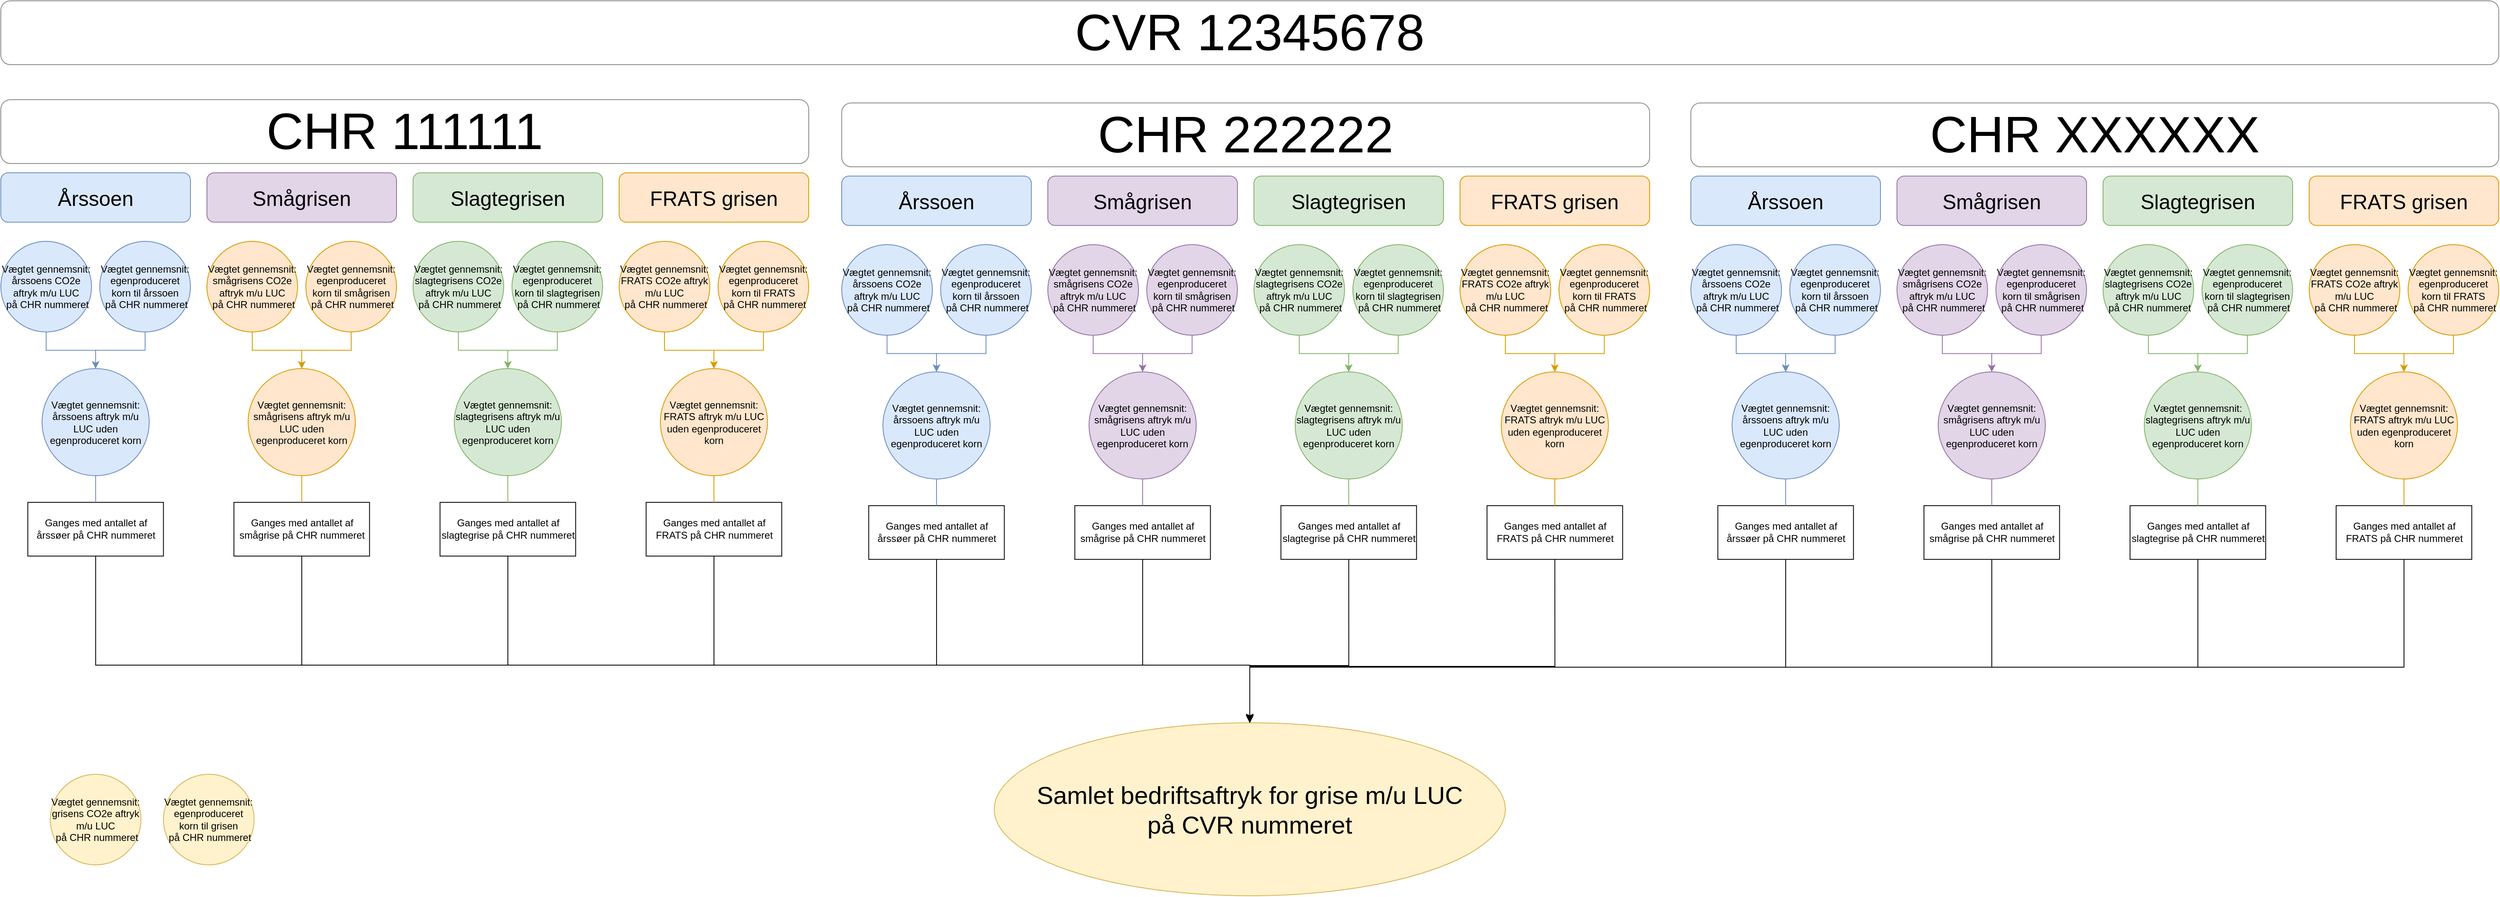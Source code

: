 <mxfile version="20.5.1" type="github">
  <diagram id="GUWWXrYv7TFzIVzRqDlY" name="Page-1">
    <mxGraphModel dx="2426" dy="1978" grid="1" gridSize="10" guides="1" tooltips="1" connect="1" arrows="1" fold="1" page="1" pageScale="1" pageWidth="827" pageHeight="1169" math="0" shadow="0">
      <root>
        <mxCell id="0" />
        <mxCell id="1" parent="0" />
        <mxCell id="mpOMUe2CQrQYa7WsvBK0-504" style="edgeStyle=orthogonalEdgeStyle;rounded=0;orthogonalLoop=1;jettySize=auto;html=1;fontSize=12;endArrow=classic;endFill=1;" edge="1" parent="1" source="A_WAUtJpo3-AmnUpiRZP-756" target="A_WAUtJpo3-AmnUpiRZP-764">
          <mxGeometry relative="1" as="geometry">
            <Array as="points">
              <mxPoint x="2665" y="847.5" />
              <mxPoint x="4065" y="847.5" />
            </Array>
          </mxGeometry>
        </mxCell>
        <mxCell id="A_WAUtJpo3-AmnUpiRZP-756" value="Ganges med antallet af årssøer på CHR nummeret" style="rounded=0;whiteSpace=wrap;shadow=0;glass=0;sketch=0;strokeColor=#000000;fontSize=12;fillColor=#FFFFFF;" parent="1" vertex="1">
          <mxGeometry x="2582.75" y="649.87" width="164.5" height="65.25" as="geometry" />
        </mxCell>
        <mxCell id="A_WAUtJpo3-AmnUpiRZP-764" value="Samlet bedriftsaftryk for grise m/u LUC&lt;br style=&quot;font-size: 30px;&quot;&gt;på CVR nummeret" style="ellipse;whiteSpace=wrap;html=1;fontSize=30;fillColor=#fff2cc;strokeColor=#d6b656;" parent="1" vertex="1">
          <mxGeometry x="3755" y="917.5" width="620" height="210" as="geometry" />
        </mxCell>
        <mxCell id="mpOMUe2CQrQYa7WsvBK0-1" value="CHR 111111" style="rounded=1;whiteSpace=wrap;html=1;shadow=0;glass=0;sketch=0;strokeColor=#808080;fontSize=62;fillColor=default;gradientColor=none;rotation=0;opacity=90;" vertex="1" parent="1">
          <mxGeometry x="2550" y="161" width="980" height="77.5" as="geometry" />
        </mxCell>
        <mxCell id="mpOMUe2CQrQYa7WsvBK0-135" value="CVR 12345678" style="rounded=1;whiteSpace=wrap;html=1;shadow=0;glass=0;sketch=0;strokeColor=#808080;fontSize=62;fillColor=default;gradientColor=none;rotation=0;opacity=90;" vertex="1" parent="1">
          <mxGeometry x="2550" y="41" width="3030" height="77.5" as="geometry" />
        </mxCell>
        <mxCell id="mpOMUe2CQrQYa7WsvBK0-138" value="Årssoen" style="rounded=1;whiteSpace=wrap;html=1;fillColor=#dae8fc;fontSize=25;strokeColor=#6c8ebf;" vertex="1" parent="1">
          <mxGeometry x="2550" y="249.75" width="230" height="60" as="geometry" />
        </mxCell>
        <mxCell id="mpOMUe2CQrQYa7WsvBK0-407" style="edgeStyle=orthogonalEdgeStyle;rounded=0;orthogonalLoop=1;jettySize=auto;html=1;fontSize=12;endArrow=classic;endFill=1;fillColor=#dae8fc;strokeColor=#6c8ebf;" edge="1" parent="1" source="mpOMUe2CQrQYa7WsvBK0-353" target="mpOMUe2CQrQYa7WsvBK0-405">
          <mxGeometry relative="1" as="geometry" />
        </mxCell>
        <mxCell id="mpOMUe2CQrQYa7WsvBK0-353" value="Vægtet gennemsnit: årssoens CO2e aftryk m/u LUC&lt;br&gt;&amp;nbsp;på CHR nummeret" style="ellipse;whiteSpace=wrap;html=1;aspect=fixed;shadow=0;fontFamily=Helvetica;fontSize=12;align=center;strokeColor=#6c8ebf;fillColor=#dae8fc;sketch=0;" vertex="1" parent="1">
          <mxGeometry x="2550" y="333" width="110" height="110" as="geometry" />
        </mxCell>
        <mxCell id="mpOMUe2CQrQYa7WsvBK0-406" style="edgeStyle=orthogonalEdgeStyle;rounded=0;orthogonalLoop=1;jettySize=auto;html=1;fontSize=12;endArrow=classic;endFill=1;fillColor=#dae8fc;strokeColor=#6c8ebf;" edge="1" parent="1" source="mpOMUe2CQrQYa7WsvBK0-357" target="mpOMUe2CQrQYa7WsvBK0-405">
          <mxGeometry relative="1" as="geometry" />
        </mxCell>
        <mxCell id="mpOMUe2CQrQYa7WsvBK0-357" value="Vægtet gennemsnit: egenproduceret korn til årssoen&lt;br&gt;&amp;nbsp;på CHR nummeret" style="ellipse;whiteSpace=wrap;html=1;aspect=fixed;shadow=0;fontFamily=Helvetica;fontSize=12;align=center;strokeColor=#6c8ebf;fillColor=#dae8fc;sketch=0;" vertex="1" parent="1">
          <mxGeometry x="2670" y="333" width="110" height="110" as="geometry" />
        </mxCell>
        <mxCell id="mpOMUe2CQrQYa7WsvBK0-408" style="edgeStyle=orthogonalEdgeStyle;rounded=0;orthogonalLoop=1;jettySize=auto;html=1;fontSize=12;endArrow=none;endFill=0;fillColor=#dae8fc;strokeColor=#6c8ebf;" edge="1" parent="1" source="mpOMUe2CQrQYa7WsvBK0-405" target="A_WAUtJpo3-AmnUpiRZP-756">
          <mxGeometry relative="1" as="geometry" />
        </mxCell>
        <mxCell id="mpOMUe2CQrQYa7WsvBK0-405" value="Vægtet gennemsnit: årssoens aftryk m/u LUC uden egenproduceret korn" style="ellipse;whiteSpace=wrap;html=1;aspect=fixed;shadow=0;fontFamily=Helvetica;fontSize=12;align=center;strokeColor=#6c8ebf;fillColor=#dae8fc;sketch=0;" vertex="1" parent="1">
          <mxGeometry x="2600" y="487.5" width="130" height="130" as="geometry" />
        </mxCell>
        <mxCell id="mpOMUe2CQrQYa7WsvBK0-503" style="edgeStyle=orthogonalEdgeStyle;rounded=0;orthogonalLoop=1;jettySize=auto;html=1;fontSize=12;endArrow=classic;endFill=1;" edge="1" parent="1" source="mpOMUe2CQrQYa7WsvBK0-412" target="A_WAUtJpo3-AmnUpiRZP-764">
          <mxGeometry relative="1" as="geometry">
            <Array as="points">
              <mxPoint x="2915" y="847.5" />
              <mxPoint x="4065" y="847.5" />
            </Array>
          </mxGeometry>
        </mxCell>
        <mxCell id="mpOMUe2CQrQYa7WsvBK0-412" value="Ganges med antallet af smågrise på CHR nummeret" style="rounded=0;whiteSpace=wrap;shadow=0;glass=0;sketch=0;strokeColor=#000000;fontSize=12;fillColor=#FFFFFF;" vertex="1" parent="1">
          <mxGeometry x="2832.75" y="649.87" width="164.5" height="65.25" as="geometry" />
        </mxCell>
        <mxCell id="mpOMUe2CQrQYa7WsvBK0-413" value="Smågrisen" style="rounded=1;whiteSpace=wrap;html=1;fillColor=#e1d5e7;fontSize=25;strokeColor=#9673a6;" vertex="1" parent="1">
          <mxGeometry x="2800" y="249.75" width="230" height="60" as="geometry" />
        </mxCell>
        <mxCell id="mpOMUe2CQrQYa7WsvBK0-414" style="edgeStyle=orthogonalEdgeStyle;rounded=0;orthogonalLoop=1;jettySize=auto;html=1;fontSize=12;endArrow=classic;endFill=1;fillColor=#ffe6cc;strokeColor=#d79b00;" edge="1" parent="1" source="mpOMUe2CQrQYa7WsvBK0-415" target="mpOMUe2CQrQYa7WsvBK0-419">
          <mxGeometry relative="1" as="geometry" />
        </mxCell>
        <mxCell id="mpOMUe2CQrQYa7WsvBK0-415" value="Vægtet gennemsnit: smågrisens CO2e aftryk m/u LUC&lt;br&gt;&amp;nbsp;på CHR nummeret" style="ellipse;whiteSpace=wrap;html=1;aspect=fixed;shadow=0;fontFamily=Helvetica;fontSize=12;align=center;strokeColor=#d79b00;fillColor=#ffe6cc;sketch=0;" vertex="1" parent="1">
          <mxGeometry x="2800" y="333" width="110" height="110" as="geometry" />
        </mxCell>
        <mxCell id="mpOMUe2CQrQYa7WsvBK0-416" style="edgeStyle=orthogonalEdgeStyle;rounded=0;orthogonalLoop=1;jettySize=auto;html=1;fontSize=12;endArrow=classic;endFill=1;fillColor=#ffe6cc;strokeColor=#d79b00;" edge="1" parent="1" source="mpOMUe2CQrQYa7WsvBK0-417" target="mpOMUe2CQrQYa7WsvBK0-419">
          <mxGeometry relative="1" as="geometry" />
        </mxCell>
        <mxCell id="mpOMUe2CQrQYa7WsvBK0-417" value="Vægtet gennemsnit: egenproduceret korn til smågrisen&lt;br&gt;&amp;nbsp;på CHR nummeret" style="ellipse;whiteSpace=wrap;html=1;aspect=fixed;shadow=0;fontFamily=Helvetica;fontSize=12;align=center;strokeColor=#d79b00;fillColor=#ffe6cc;sketch=0;" vertex="1" parent="1">
          <mxGeometry x="2920" y="333" width="110" height="110" as="geometry" />
        </mxCell>
        <mxCell id="mpOMUe2CQrQYa7WsvBK0-418" style="edgeStyle=orthogonalEdgeStyle;rounded=0;orthogonalLoop=1;jettySize=auto;html=1;fontSize=12;endArrow=none;endFill=0;fillColor=#ffe6cc;strokeColor=#d79b00;" edge="1" parent="1" source="mpOMUe2CQrQYa7WsvBK0-419" target="mpOMUe2CQrQYa7WsvBK0-412">
          <mxGeometry relative="1" as="geometry" />
        </mxCell>
        <mxCell id="mpOMUe2CQrQYa7WsvBK0-419" value="Vægtet gennemsnit: smågrisens aftryk m/u LUC uden egenproduceret korn" style="ellipse;whiteSpace=wrap;html=1;aspect=fixed;shadow=0;fontFamily=Helvetica;fontSize=12;align=center;strokeColor=#d79b00;fillColor=#ffe6cc;sketch=0;" vertex="1" parent="1">
          <mxGeometry x="2850" y="487.5" width="130" height="130" as="geometry" />
        </mxCell>
        <mxCell id="mpOMUe2CQrQYa7WsvBK0-505" style="edgeStyle=orthogonalEdgeStyle;rounded=0;orthogonalLoop=1;jettySize=auto;html=1;fontSize=12;endArrow=classic;endFill=1;" edge="1" parent="1" source="mpOMUe2CQrQYa7WsvBK0-420" target="A_WAUtJpo3-AmnUpiRZP-764">
          <mxGeometry relative="1" as="geometry">
            <Array as="points">
              <mxPoint x="3165" y="847.5" />
              <mxPoint x="4065" y="847.5" />
            </Array>
          </mxGeometry>
        </mxCell>
        <mxCell id="mpOMUe2CQrQYa7WsvBK0-420" value="Ganges med antallet af slagtegrise på CHR nummeret" style="rounded=0;whiteSpace=wrap;shadow=0;glass=0;sketch=0;strokeColor=#000000;fontSize=12;fillColor=#FFFFFF;" vertex="1" parent="1">
          <mxGeometry x="3082.75" y="649.87" width="164.5" height="65.25" as="geometry" />
        </mxCell>
        <mxCell id="mpOMUe2CQrQYa7WsvBK0-421" value="Slagtegrisen" style="rounded=1;whiteSpace=wrap;html=1;fillColor=#d5e8d4;fontSize=25;strokeColor=#82b366;" vertex="1" parent="1">
          <mxGeometry x="3050" y="249.75" width="230" height="60" as="geometry" />
        </mxCell>
        <mxCell id="mpOMUe2CQrQYa7WsvBK0-422" style="edgeStyle=orthogonalEdgeStyle;rounded=0;orthogonalLoop=1;jettySize=auto;html=1;fontSize=12;endArrow=classic;endFill=1;fillColor=#d5e8d4;strokeColor=#82b366;" edge="1" parent="1" source="mpOMUe2CQrQYa7WsvBK0-423" target="mpOMUe2CQrQYa7WsvBK0-427">
          <mxGeometry relative="1" as="geometry" />
        </mxCell>
        <mxCell id="mpOMUe2CQrQYa7WsvBK0-423" value="Vægtet gennemsnit: slagtegrisens CO2e aftryk m/u LUC&lt;br&gt;&amp;nbsp;på CHR nummeret" style="ellipse;whiteSpace=wrap;html=1;aspect=fixed;shadow=0;fontFamily=Helvetica;fontSize=12;align=center;strokeColor=#82b366;fillColor=#d5e8d4;sketch=0;" vertex="1" parent="1">
          <mxGeometry x="3050" y="333" width="110" height="110" as="geometry" />
        </mxCell>
        <mxCell id="mpOMUe2CQrQYa7WsvBK0-424" style="edgeStyle=orthogonalEdgeStyle;rounded=0;orthogonalLoop=1;jettySize=auto;html=1;fontSize=12;endArrow=classic;endFill=1;fillColor=#d5e8d4;strokeColor=#82b366;" edge="1" parent="1" source="mpOMUe2CQrQYa7WsvBK0-425" target="mpOMUe2CQrQYa7WsvBK0-427">
          <mxGeometry relative="1" as="geometry" />
        </mxCell>
        <mxCell id="mpOMUe2CQrQYa7WsvBK0-425" value="Vægtet gennemsnit: egenproduceret korn til slagtegrisen&lt;br&gt;&amp;nbsp;på CHR nummeret" style="ellipse;whiteSpace=wrap;html=1;aspect=fixed;shadow=0;fontFamily=Helvetica;fontSize=12;align=center;strokeColor=#82b366;fillColor=#d5e8d4;sketch=0;" vertex="1" parent="1">
          <mxGeometry x="3170" y="333" width="110" height="110" as="geometry" />
        </mxCell>
        <mxCell id="mpOMUe2CQrQYa7WsvBK0-426" style="edgeStyle=orthogonalEdgeStyle;rounded=0;orthogonalLoop=1;jettySize=auto;html=1;fontSize=12;endArrow=none;endFill=0;fillColor=#d5e8d4;strokeColor=#82b366;" edge="1" parent="1" source="mpOMUe2CQrQYa7WsvBK0-427" target="mpOMUe2CQrQYa7WsvBK0-420">
          <mxGeometry relative="1" as="geometry" />
        </mxCell>
        <mxCell id="mpOMUe2CQrQYa7WsvBK0-427" value="Vægtet gennemsnit: slagtegrisens aftryk m/u LUC uden egenproduceret korn" style="ellipse;whiteSpace=wrap;html=1;aspect=fixed;shadow=0;fontFamily=Helvetica;fontSize=12;align=center;strokeColor=#82b366;fillColor=#d5e8d4;sketch=0;" vertex="1" parent="1">
          <mxGeometry x="3100" y="487.5" width="130" height="130" as="geometry" />
        </mxCell>
        <mxCell id="mpOMUe2CQrQYa7WsvBK0-506" style="edgeStyle=orthogonalEdgeStyle;rounded=0;orthogonalLoop=1;jettySize=auto;html=1;fontSize=12;endArrow=classic;endFill=1;" edge="1" parent="1" source="mpOMUe2CQrQYa7WsvBK0-428" target="A_WAUtJpo3-AmnUpiRZP-764">
          <mxGeometry relative="1" as="geometry">
            <Array as="points">
              <mxPoint x="3415" y="847.5" />
              <mxPoint x="4065" y="847.5" />
            </Array>
          </mxGeometry>
        </mxCell>
        <mxCell id="mpOMUe2CQrQYa7WsvBK0-428" value="Ganges med antallet af FRATS på CHR nummeret" style="rounded=0;whiteSpace=wrap;shadow=0;glass=0;sketch=0;strokeColor=#000000;fontSize=12;fillColor=#FFFFFF;" vertex="1" parent="1">
          <mxGeometry x="3332.75" y="649.87" width="164.5" height="65.25" as="geometry" />
        </mxCell>
        <mxCell id="mpOMUe2CQrQYa7WsvBK0-429" value="FRATS grisen" style="rounded=1;whiteSpace=wrap;html=1;fillColor=#ffe6cc;fontSize=25;strokeColor=#d79b00;" vertex="1" parent="1">
          <mxGeometry x="3300" y="249.75" width="230" height="60" as="geometry" />
        </mxCell>
        <mxCell id="mpOMUe2CQrQYa7WsvBK0-430" style="edgeStyle=orthogonalEdgeStyle;rounded=0;orthogonalLoop=1;jettySize=auto;html=1;fontSize=12;endArrow=classic;endFill=1;fillColor=#ffe6cc;strokeColor=#d79b00;" edge="1" parent="1" source="mpOMUe2CQrQYa7WsvBK0-431" target="mpOMUe2CQrQYa7WsvBK0-435">
          <mxGeometry relative="1" as="geometry" />
        </mxCell>
        <mxCell id="mpOMUe2CQrQYa7WsvBK0-431" value="Vægtet gennemsnit: FRATS CO2e aftryk m/u LUC&lt;br&gt;&amp;nbsp;på CHR nummeret" style="ellipse;whiteSpace=wrap;html=1;aspect=fixed;shadow=0;fontFamily=Helvetica;fontSize=12;align=center;strokeColor=#d79b00;fillColor=#ffe6cc;sketch=0;" vertex="1" parent="1">
          <mxGeometry x="3300" y="333" width="110" height="110" as="geometry" />
        </mxCell>
        <mxCell id="mpOMUe2CQrQYa7WsvBK0-432" style="edgeStyle=orthogonalEdgeStyle;rounded=0;orthogonalLoop=1;jettySize=auto;html=1;fontSize=12;endArrow=classic;endFill=1;fillColor=#ffe6cc;strokeColor=#d79b00;" edge="1" parent="1" source="mpOMUe2CQrQYa7WsvBK0-433" target="mpOMUe2CQrQYa7WsvBK0-435">
          <mxGeometry relative="1" as="geometry" />
        </mxCell>
        <mxCell id="mpOMUe2CQrQYa7WsvBK0-433" value="Vægtet gennemsnit: egenproduceret korn til FRATS&lt;br&gt;&amp;nbsp;på CHR nummeret" style="ellipse;whiteSpace=wrap;html=1;aspect=fixed;shadow=0;fontFamily=Helvetica;fontSize=12;align=center;strokeColor=#d79b00;fillColor=#ffe6cc;sketch=0;" vertex="1" parent="1">
          <mxGeometry x="3420" y="333" width="110" height="110" as="geometry" />
        </mxCell>
        <mxCell id="mpOMUe2CQrQYa7WsvBK0-434" style="edgeStyle=orthogonalEdgeStyle;rounded=0;orthogonalLoop=1;jettySize=auto;html=1;fontSize=12;endArrow=none;endFill=0;fillColor=#ffe6cc;strokeColor=#d79b00;" edge="1" parent="1" source="mpOMUe2CQrQYa7WsvBK0-435" target="mpOMUe2CQrQYa7WsvBK0-428">
          <mxGeometry relative="1" as="geometry" />
        </mxCell>
        <mxCell id="mpOMUe2CQrQYa7WsvBK0-435" value="Vægtet gennemsnit: FRATS aftryk m/u LUC uden egenproduceret korn" style="ellipse;whiteSpace=wrap;html=1;aspect=fixed;shadow=0;fontFamily=Helvetica;fontSize=12;align=center;strokeColor=#d79b00;fillColor=#ffe6cc;sketch=0;" vertex="1" parent="1">
          <mxGeometry x="3350" y="487.5" width="130" height="130" as="geometry" />
        </mxCell>
        <mxCell id="mpOMUe2CQrQYa7WsvBK0-507" style="edgeStyle=orthogonalEdgeStyle;rounded=0;orthogonalLoop=1;jettySize=auto;html=1;fontSize=12;endArrow=classic;endFill=1;" edge="1" parent="1" source="mpOMUe2CQrQYa7WsvBK0-436" target="A_WAUtJpo3-AmnUpiRZP-764">
          <mxGeometry relative="1" as="geometry">
            <Array as="points">
              <mxPoint x="3685" y="847.5" />
              <mxPoint x="4065" y="847.5" />
            </Array>
          </mxGeometry>
        </mxCell>
        <mxCell id="mpOMUe2CQrQYa7WsvBK0-436" value="Ganges med antallet af årssøer på CHR nummeret" style="rounded=0;whiteSpace=wrap;shadow=0;glass=0;sketch=0;strokeColor=#000000;fontSize=12;fillColor=#FFFFFF;" vertex="1" parent="1">
          <mxGeometry x="3602.75" y="653.87" width="164.5" height="65.25" as="geometry" />
        </mxCell>
        <mxCell id="mpOMUe2CQrQYa7WsvBK0-437" value="CHR 222222" style="rounded=1;whiteSpace=wrap;html=1;shadow=0;glass=0;sketch=0;strokeColor=#808080;fontSize=62;fillColor=default;gradientColor=none;rotation=0;opacity=90;" vertex="1" parent="1">
          <mxGeometry x="3570" y="165" width="980" height="77.5" as="geometry" />
        </mxCell>
        <mxCell id="mpOMUe2CQrQYa7WsvBK0-438" value="Årssoen" style="rounded=1;whiteSpace=wrap;html=1;fillColor=#dae8fc;fontSize=25;strokeColor=#6c8ebf;" vertex="1" parent="1">
          <mxGeometry x="3570" y="253.75" width="230" height="60" as="geometry" />
        </mxCell>
        <mxCell id="mpOMUe2CQrQYa7WsvBK0-439" style="edgeStyle=orthogonalEdgeStyle;rounded=0;orthogonalLoop=1;jettySize=auto;html=1;fontSize=12;endArrow=classic;endFill=1;fillColor=#dae8fc;strokeColor=#6c8ebf;" edge="1" parent="1" source="mpOMUe2CQrQYa7WsvBK0-440" target="mpOMUe2CQrQYa7WsvBK0-444">
          <mxGeometry relative="1" as="geometry" />
        </mxCell>
        <mxCell id="mpOMUe2CQrQYa7WsvBK0-440" value="Vægtet gennemsnit: årssoens CO2e aftryk m/u LUC&lt;br&gt;&amp;nbsp;på CHR nummeret" style="ellipse;whiteSpace=wrap;html=1;aspect=fixed;shadow=0;fontFamily=Helvetica;fontSize=12;align=center;strokeColor=#6c8ebf;fillColor=#dae8fc;sketch=0;" vertex="1" parent="1">
          <mxGeometry x="3570" y="337" width="110" height="110" as="geometry" />
        </mxCell>
        <mxCell id="mpOMUe2CQrQYa7WsvBK0-441" style="edgeStyle=orthogonalEdgeStyle;rounded=0;orthogonalLoop=1;jettySize=auto;html=1;fontSize=12;endArrow=classic;endFill=1;fillColor=#dae8fc;strokeColor=#6c8ebf;" edge="1" parent="1" source="mpOMUe2CQrQYa7WsvBK0-442" target="mpOMUe2CQrQYa7WsvBK0-444">
          <mxGeometry relative="1" as="geometry" />
        </mxCell>
        <mxCell id="mpOMUe2CQrQYa7WsvBK0-442" value="Vægtet gennemsnit: egenproduceret korn til årssoen&lt;br&gt;&amp;nbsp;på CHR nummeret" style="ellipse;whiteSpace=wrap;html=1;aspect=fixed;shadow=0;fontFamily=Helvetica;fontSize=12;align=center;strokeColor=#6c8ebf;fillColor=#dae8fc;sketch=0;" vertex="1" parent="1">
          <mxGeometry x="3690" y="337" width="110" height="110" as="geometry" />
        </mxCell>
        <mxCell id="mpOMUe2CQrQYa7WsvBK0-443" style="edgeStyle=orthogonalEdgeStyle;rounded=0;orthogonalLoop=1;jettySize=auto;html=1;fontSize=12;endArrow=none;endFill=0;fillColor=#dae8fc;strokeColor=#6c8ebf;" edge="1" parent="1" source="mpOMUe2CQrQYa7WsvBK0-444" target="mpOMUe2CQrQYa7WsvBK0-436">
          <mxGeometry relative="1" as="geometry" />
        </mxCell>
        <mxCell id="mpOMUe2CQrQYa7WsvBK0-444" value="Vægtet gennemsnit: årssoens aftryk m/u LUC uden egenproduceret korn" style="ellipse;whiteSpace=wrap;html=1;aspect=fixed;shadow=0;fontFamily=Helvetica;fontSize=12;align=center;strokeColor=#6c8ebf;fillColor=#dae8fc;sketch=0;" vertex="1" parent="1">
          <mxGeometry x="3620" y="491.5" width="130" height="130" as="geometry" />
        </mxCell>
        <mxCell id="mpOMUe2CQrQYa7WsvBK0-508" style="edgeStyle=orthogonalEdgeStyle;rounded=0;orthogonalLoop=1;jettySize=auto;html=1;fontSize=12;endArrow=classic;endFill=1;" edge="1" parent="1" source="mpOMUe2CQrQYa7WsvBK0-445" target="A_WAUtJpo3-AmnUpiRZP-764">
          <mxGeometry relative="1" as="geometry">
            <Array as="points">
              <mxPoint x="3935" y="847.5" />
              <mxPoint x="4065" y="847.5" />
            </Array>
          </mxGeometry>
        </mxCell>
        <mxCell id="mpOMUe2CQrQYa7WsvBK0-445" value="Ganges med antallet af smågrise på CHR nummeret" style="rounded=0;whiteSpace=wrap;shadow=0;glass=0;sketch=0;strokeColor=#000000;fontSize=12;fillColor=#FFFFFF;" vertex="1" parent="1">
          <mxGeometry x="3852.75" y="653.87" width="164.5" height="65.25" as="geometry" />
        </mxCell>
        <mxCell id="mpOMUe2CQrQYa7WsvBK0-446" value="Smågrisen" style="rounded=1;whiteSpace=wrap;html=1;fillColor=#e1d5e7;fontSize=25;strokeColor=#9673a6;" vertex="1" parent="1">
          <mxGeometry x="3820" y="253.75" width="230" height="60" as="geometry" />
        </mxCell>
        <mxCell id="mpOMUe2CQrQYa7WsvBK0-447" style="edgeStyle=orthogonalEdgeStyle;rounded=0;orthogonalLoop=1;jettySize=auto;html=1;fontSize=12;endArrow=classic;endFill=1;fillColor=#e1d5e7;strokeColor=#9673a6;" edge="1" parent="1" source="mpOMUe2CQrQYa7WsvBK0-448" target="mpOMUe2CQrQYa7WsvBK0-452">
          <mxGeometry relative="1" as="geometry" />
        </mxCell>
        <mxCell id="mpOMUe2CQrQYa7WsvBK0-448" value="Vægtet gennemsnit: smågrisens CO2e aftryk m/u LUC&lt;br&gt;&amp;nbsp;på CHR nummeret" style="ellipse;whiteSpace=wrap;html=1;aspect=fixed;shadow=0;fontFamily=Helvetica;fontSize=12;align=center;strokeColor=#9673a6;fillColor=#e1d5e7;sketch=0;" vertex="1" parent="1">
          <mxGeometry x="3820" y="337" width="110" height="110" as="geometry" />
        </mxCell>
        <mxCell id="mpOMUe2CQrQYa7WsvBK0-449" style="edgeStyle=orthogonalEdgeStyle;rounded=0;orthogonalLoop=1;jettySize=auto;html=1;fontSize=12;endArrow=classic;endFill=1;fillColor=#e1d5e7;strokeColor=#9673a6;" edge="1" parent="1" source="mpOMUe2CQrQYa7WsvBK0-450" target="mpOMUe2CQrQYa7WsvBK0-452">
          <mxGeometry relative="1" as="geometry" />
        </mxCell>
        <mxCell id="mpOMUe2CQrQYa7WsvBK0-450" value="Vægtet gennemsnit: egenproduceret korn til smågrisen&lt;br&gt;&amp;nbsp;på CHR nummeret" style="ellipse;whiteSpace=wrap;html=1;aspect=fixed;shadow=0;fontFamily=Helvetica;fontSize=12;align=center;strokeColor=#9673a6;fillColor=#e1d5e7;sketch=0;" vertex="1" parent="1">
          <mxGeometry x="3940" y="337" width="110" height="110" as="geometry" />
        </mxCell>
        <mxCell id="mpOMUe2CQrQYa7WsvBK0-451" style="edgeStyle=orthogonalEdgeStyle;rounded=0;orthogonalLoop=1;jettySize=auto;html=1;fontSize=12;endArrow=none;endFill=0;fillColor=#e1d5e7;strokeColor=#9673a6;" edge="1" parent="1" source="mpOMUe2CQrQYa7WsvBK0-452" target="mpOMUe2CQrQYa7WsvBK0-445">
          <mxGeometry relative="1" as="geometry" />
        </mxCell>
        <mxCell id="mpOMUe2CQrQYa7WsvBK0-452" value="Vægtet gennemsnit: smågrisens aftryk m/u LUC uden egenproduceret korn" style="ellipse;whiteSpace=wrap;html=1;aspect=fixed;shadow=0;fontFamily=Helvetica;fontSize=12;align=center;strokeColor=#9673a6;fillColor=#e1d5e7;sketch=0;" vertex="1" parent="1">
          <mxGeometry x="3870" y="491.5" width="130" height="130" as="geometry" />
        </mxCell>
        <mxCell id="mpOMUe2CQrQYa7WsvBK0-509" style="edgeStyle=orthogonalEdgeStyle;rounded=0;orthogonalLoop=1;jettySize=auto;html=1;fontSize=12;endArrow=classic;endFill=1;" edge="1" parent="1">
          <mxGeometry relative="1" as="geometry">
            <mxPoint x="4185.053" y="717.12" as="sourcePoint" />
            <mxPoint x="4065" y="915.5" as="targetPoint" />
            <Array as="points">
              <mxPoint x="4185" y="848" />
              <mxPoint x="4065" y="848" />
            </Array>
          </mxGeometry>
        </mxCell>
        <mxCell id="mpOMUe2CQrQYa7WsvBK0-453" value="Ganges med antallet af slagtegrise på CHR nummeret" style="rounded=0;whiteSpace=wrap;shadow=0;glass=0;sketch=0;strokeColor=#000000;fontSize=12;fillColor=#FFFFFF;" vertex="1" parent="1">
          <mxGeometry x="4102.75" y="653.87" width="164.5" height="65.25" as="geometry" />
        </mxCell>
        <mxCell id="mpOMUe2CQrQYa7WsvBK0-454" value="Slagtegrisen" style="rounded=1;whiteSpace=wrap;html=1;fillColor=#d5e8d4;fontSize=25;strokeColor=#82b366;" vertex="1" parent="1">
          <mxGeometry x="4070" y="253.75" width="230" height="60" as="geometry" />
        </mxCell>
        <mxCell id="mpOMUe2CQrQYa7WsvBK0-455" style="edgeStyle=orthogonalEdgeStyle;rounded=0;orthogonalLoop=1;jettySize=auto;html=1;fontSize=12;endArrow=classic;endFill=1;fillColor=#d5e8d4;strokeColor=#82b366;" edge="1" parent="1" source="mpOMUe2CQrQYa7WsvBK0-456" target="mpOMUe2CQrQYa7WsvBK0-460">
          <mxGeometry relative="1" as="geometry" />
        </mxCell>
        <mxCell id="mpOMUe2CQrQYa7WsvBK0-456" value="Vægtet gennemsnit: slagtegrisens CO2e aftryk m/u LUC&lt;br&gt;&amp;nbsp;på CHR nummeret" style="ellipse;whiteSpace=wrap;html=1;aspect=fixed;shadow=0;fontFamily=Helvetica;fontSize=12;align=center;strokeColor=#82b366;fillColor=#d5e8d4;sketch=0;" vertex="1" parent="1">
          <mxGeometry x="4070" y="337" width="110" height="110" as="geometry" />
        </mxCell>
        <mxCell id="mpOMUe2CQrQYa7WsvBK0-457" style="edgeStyle=orthogonalEdgeStyle;rounded=0;orthogonalLoop=1;jettySize=auto;html=1;fontSize=12;endArrow=classic;endFill=1;fillColor=#d5e8d4;strokeColor=#82b366;" edge="1" parent="1" source="mpOMUe2CQrQYa7WsvBK0-458" target="mpOMUe2CQrQYa7WsvBK0-460">
          <mxGeometry relative="1" as="geometry" />
        </mxCell>
        <mxCell id="mpOMUe2CQrQYa7WsvBK0-458" value="Vægtet gennemsnit: egenproduceret korn til slagtegrisen&lt;br&gt;&amp;nbsp;på CHR nummeret" style="ellipse;whiteSpace=wrap;html=1;aspect=fixed;shadow=0;fontFamily=Helvetica;fontSize=12;align=center;strokeColor=#82b366;fillColor=#d5e8d4;sketch=0;" vertex="1" parent="1">
          <mxGeometry x="4190" y="337" width="110" height="110" as="geometry" />
        </mxCell>
        <mxCell id="mpOMUe2CQrQYa7WsvBK0-459" style="edgeStyle=orthogonalEdgeStyle;rounded=0;orthogonalLoop=1;jettySize=auto;html=1;fontSize=12;endArrow=none;endFill=0;fillColor=#d5e8d4;strokeColor=#82b366;" edge="1" parent="1" source="mpOMUe2CQrQYa7WsvBK0-460" target="mpOMUe2CQrQYa7WsvBK0-453">
          <mxGeometry relative="1" as="geometry" />
        </mxCell>
        <mxCell id="mpOMUe2CQrQYa7WsvBK0-460" value="Vægtet gennemsnit: slagtegrisens aftryk m/u LUC uden egenproduceret korn" style="ellipse;whiteSpace=wrap;html=1;aspect=fixed;shadow=0;fontFamily=Helvetica;fontSize=12;align=center;strokeColor=#82b366;fillColor=#d5e8d4;sketch=0;" vertex="1" parent="1">
          <mxGeometry x="4120" y="491.5" width="130" height="130" as="geometry" />
        </mxCell>
        <mxCell id="mpOMUe2CQrQYa7WsvBK0-510" style="edgeStyle=orthogonalEdgeStyle;rounded=0;orthogonalLoop=1;jettySize=auto;html=1;fontSize=12;endArrow=classic;endFill=1;" edge="1" parent="1">
          <mxGeometry relative="1" as="geometry">
            <mxPoint x="4435.053" y="718.12" as="sourcePoint" />
            <mxPoint x="4065" y="916.5" as="targetPoint" />
            <Array as="points">
              <mxPoint x="4435" y="849" />
              <mxPoint x="4065" y="849" />
            </Array>
          </mxGeometry>
        </mxCell>
        <mxCell id="mpOMUe2CQrQYa7WsvBK0-461" value="Ganges med antallet af FRATS på CHR nummeret" style="rounded=0;whiteSpace=wrap;shadow=0;glass=0;sketch=0;strokeColor=#000000;fontSize=12;fillColor=#FFFFFF;" vertex="1" parent="1">
          <mxGeometry x="4352.75" y="653.87" width="164.5" height="65.25" as="geometry" />
        </mxCell>
        <mxCell id="mpOMUe2CQrQYa7WsvBK0-462" value="FRATS grisen" style="rounded=1;whiteSpace=wrap;html=1;fillColor=#ffe6cc;fontSize=25;strokeColor=#d79b00;" vertex="1" parent="1">
          <mxGeometry x="4320" y="253.75" width="230" height="60" as="geometry" />
        </mxCell>
        <mxCell id="mpOMUe2CQrQYa7WsvBK0-463" style="edgeStyle=orthogonalEdgeStyle;rounded=0;orthogonalLoop=1;jettySize=auto;html=1;fontSize=12;endArrow=classic;endFill=1;fillColor=#ffe6cc;strokeColor=#d79b00;" edge="1" parent="1" source="mpOMUe2CQrQYa7WsvBK0-464" target="mpOMUe2CQrQYa7WsvBK0-468">
          <mxGeometry relative="1" as="geometry" />
        </mxCell>
        <mxCell id="mpOMUe2CQrQYa7WsvBK0-464" value="Vægtet gennemsnit: FRATS CO2e aftryk m/u LUC&lt;br&gt;&amp;nbsp;på CHR nummeret" style="ellipse;whiteSpace=wrap;html=1;aspect=fixed;shadow=0;fontFamily=Helvetica;fontSize=12;align=center;strokeColor=#d79b00;fillColor=#ffe6cc;sketch=0;" vertex="1" parent="1">
          <mxGeometry x="4320" y="337" width="110" height="110" as="geometry" />
        </mxCell>
        <mxCell id="mpOMUe2CQrQYa7WsvBK0-465" style="edgeStyle=orthogonalEdgeStyle;rounded=0;orthogonalLoop=1;jettySize=auto;html=1;fontSize=12;endArrow=classic;endFill=1;fillColor=#ffe6cc;strokeColor=#d79b00;" edge="1" parent="1" source="mpOMUe2CQrQYa7WsvBK0-466" target="mpOMUe2CQrQYa7WsvBK0-468">
          <mxGeometry relative="1" as="geometry" />
        </mxCell>
        <mxCell id="mpOMUe2CQrQYa7WsvBK0-466" value="Vægtet gennemsnit: egenproduceret korn til FRATS&lt;br&gt;&amp;nbsp;på CHR nummeret" style="ellipse;whiteSpace=wrap;html=1;aspect=fixed;shadow=0;fontFamily=Helvetica;fontSize=12;align=center;strokeColor=#d79b00;fillColor=#ffe6cc;sketch=0;" vertex="1" parent="1">
          <mxGeometry x="4440" y="337" width="110" height="110" as="geometry" />
        </mxCell>
        <mxCell id="mpOMUe2CQrQYa7WsvBK0-467" style="edgeStyle=orthogonalEdgeStyle;rounded=0;orthogonalLoop=1;jettySize=auto;html=1;fontSize=12;endArrow=none;endFill=0;fillColor=#ffe6cc;strokeColor=#d79b00;" edge="1" parent="1" source="mpOMUe2CQrQYa7WsvBK0-468" target="mpOMUe2CQrQYa7WsvBK0-461">
          <mxGeometry relative="1" as="geometry" />
        </mxCell>
        <mxCell id="mpOMUe2CQrQYa7WsvBK0-468" value="Vægtet gennemsnit: FRATS aftryk m/u LUC uden egenproduceret korn" style="ellipse;whiteSpace=wrap;html=1;aspect=fixed;shadow=0;fontFamily=Helvetica;fontSize=12;align=center;strokeColor=#d79b00;fillColor=#ffe6cc;sketch=0;" vertex="1" parent="1">
          <mxGeometry x="4370" y="491.5" width="130" height="130" as="geometry" />
        </mxCell>
        <mxCell id="mpOMUe2CQrQYa7WsvBK0-511" style="edgeStyle=orthogonalEdgeStyle;rounded=0;orthogonalLoop=1;jettySize=auto;html=1;fontSize=12;endArrow=classic;endFill=1;" edge="1" parent="1" source="mpOMUe2CQrQYa7WsvBK0-469" target="A_WAUtJpo3-AmnUpiRZP-764">
          <mxGeometry relative="1" as="geometry">
            <Array as="points">
              <mxPoint x="4715" y="850" />
              <mxPoint x="4065" y="850" />
            </Array>
          </mxGeometry>
        </mxCell>
        <mxCell id="mpOMUe2CQrQYa7WsvBK0-469" value="Ganges med antallet af årssøer på CHR nummeret" style="rounded=0;whiteSpace=wrap;shadow=0;glass=0;sketch=0;strokeColor=#000000;fontSize=12;fillColor=#FFFFFF;" vertex="1" parent="1">
          <mxGeometry x="4632.75" y="653.87" width="164.5" height="65.25" as="geometry" />
        </mxCell>
        <mxCell id="mpOMUe2CQrQYa7WsvBK0-470" value="CHR XXXXXX" style="rounded=1;whiteSpace=wrap;html=1;shadow=0;glass=0;sketch=0;strokeColor=#808080;fontSize=62;fillColor=default;gradientColor=none;rotation=0;opacity=90;" vertex="1" parent="1">
          <mxGeometry x="4600" y="165" width="980" height="77.5" as="geometry" />
        </mxCell>
        <mxCell id="mpOMUe2CQrQYa7WsvBK0-471" value="Årssoen" style="rounded=1;whiteSpace=wrap;html=1;fillColor=#dae8fc;fontSize=25;strokeColor=#6c8ebf;" vertex="1" parent="1">
          <mxGeometry x="4600" y="253.75" width="230" height="60" as="geometry" />
        </mxCell>
        <mxCell id="mpOMUe2CQrQYa7WsvBK0-472" style="edgeStyle=orthogonalEdgeStyle;rounded=0;orthogonalLoop=1;jettySize=auto;html=1;fontSize=12;endArrow=classic;endFill=1;fillColor=#dae8fc;strokeColor=#6c8ebf;" edge="1" parent="1" source="mpOMUe2CQrQYa7WsvBK0-473" target="mpOMUe2CQrQYa7WsvBK0-477">
          <mxGeometry relative="1" as="geometry" />
        </mxCell>
        <mxCell id="mpOMUe2CQrQYa7WsvBK0-473" value="Vægtet gennemsnit: årssoens CO2e aftryk m/u LUC&lt;br&gt;&amp;nbsp;på CHR nummeret" style="ellipse;whiteSpace=wrap;html=1;aspect=fixed;shadow=0;fontFamily=Helvetica;fontSize=12;align=center;strokeColor=#6c8ebf;fillColor=#dae8fc;sketch=0;" vertex="1" parent="1">
          <mxGeometry x="4600" y="337" width="110" height="110" as="geometry" />
        </mxCell>
        <mxCell id="mpOMUe2CQrQYa7WsvBK0-474" style="edgeStyle=orthogonalEdgeStyle;rounded=0;orthogonalLoop=1;jettySize=auto;html=1;fontSize=12;endArrow=classic;endFill=1;fillColor=#dae8fc;strokeColor=#6c8ebf;" edge="1" parent="1" source="mpOMUe2CQrQYa7WsvBK0-475" target="mpOMUe2CQrQYa7WsvBK0-477">
          <mxGeometry relative="1" as="geometry" />
        </mxCell>
        <mxCell id="mpOMUe2CQrQYa7WsvBK0-475" value="Vægtet gennemsnit: egenproduceret korn til årssoen&lt;br&gt;&amp;nbsp;på CHR nummeret" style="ellipse;whiteSpace=wrap;html=1;aspect=fixed;shadow=0;fontFamily=Helvetica;fontSize=12;align=center;strokeColor=#6c8ebf;fillColor=#dae8fc;sketch=0;" vertex="1" parent="1">
          <mxGeometry x="4720" y="337" width="110" height="110" as="geometry" />
        </mxCell>
        <mxCell id="mpOMUe2CQrQYa7WsvBK0-476" style="edgeStyle=orthogonalEdgeStyle;rounded=0;orthogonalLoop=1;jettySize=auto;html=1;fontSize=12;endArrow=none;endFill=0;fillColor=#dae8fc;strokeColor=#6c8ebf;" edge="1" parent="1" source="mpOMUe2CQrQYa7WsvBK0-477" target="mpOMUe2CQrQYa7WsvBK0-469">
          <mxGeometry relative="1" as="geometry" />
        </mxCell>
        <mxCell id="mpOMUe2CQrQYa7WsvBK0-477" value="Vægtet gennemsnit: årssoens aftryk m/u LUC uden egenproduceret korn" style="ellipse;whiteSpace=wrap;html=1;aspect=fixed;shadow=0;fontFamily=Helvetica;fontSize=12;align=center;strokeColor=#6c8ebf;fillColor=#dae8fc;sketch=0;" vertex="1" parent="1">
          <mxGeometry x="4650" y="491.5" width="130" height="130" as="geometry" />
        </mxCell>
        <mxCell id="mpOMUe2CQrQYa7WsvBK0-512" style="edgeStyle=orthogonalEdgeStyle;rounded=0;orthogonalLoop=1;jettySize=auto;html=1;fontSize=12;endArrow=classic;endFill=1;" edge="1" parent="1" source="mpOMUe2CQrQYa7WsvBK0-478" target="A_WAUtJpo3-AmnUpiRZP-764">
          <mxGeometry relative="1" as="geometry">
            <Array as="points">
              <mxPoint x="4965" y="850" />
              <mxPoint x="4065" y="850" />
            </Array>
          </mxGeometry>
        </mxCell>
        <mxCell id="mpOMUe2CQrQYa7WsvBK0-478" value="Ganges med antallet af smågrise på CHR nummeret" style="rounded=0;whiteSpace=wrap;shadow=0;glass=0;sketch=0;strokeColor=#000000;fontSize=12;fillColor=#FFFFFF;" vertex="1" parent="1">
          <mxGeometry x="4882.75" y="653.87" width="164.5" height="65.25" as="geometry" />
        </mxCell>
        <mxCell id="mpOMUe2CQrQYa7WsvBK0-479" value="Smågrisen" style="rounded=1;whiteSpace=wrap;html=1;fillColor=#e1d5e7;fontSize=25;strokeColor=#9673a6;" vertex="1" parent="1">
          <mxGeometry x="4850" y="253.75" width="230" height="60" as="geometry" />
        </mxCell>
        <mxCell id="mpOMUe2CQrQYa7WsvBK0-480" style="edgeStyle=orthogonalEdgeStyle;rounded=0;orthogonalLoop=1;jettySize=auto;html=1;fontSize=12;endArrow=classic;endFill=1;fillColor=#e1d5e7;strokeColor=#9673a6;" edge="1" parent="1" source="mpOMUe2CQrQYa7WsvBK0-481" target="mpOMUe2CQrQYa7WsvBK0-485">
          <mxGeometry relative="1" as="geometry" />
        </mxCell>
        <mxCell id="mpOMUe2CQrQYa7WsvBK0-481" value="Vægtet gennemsnit: smågrisens CO2e aftryk m/u LUC&lt;br&gt;&amp;nbsp;på CHR nummeret" style="ellipse;whiteSpace=wrap;html=1;aspect=fixed;shadow=0;fontFamily=Helvetica;fontSize=12;align=center;strokeColor=#9673a6;fillColor=#e1d5e7;sketch=0;" vertex="1" parent="1">
          <mxGeometry x="4850" y="337" width="110" height="110" as="geometry" />
        </mxCell>
        <mxCell id="mpOMUe2CQrQYa7WsvBK0-482" style="edgeStyle=orthogonalEdgeStyle;rounded=0;orthogonalLoop=1;jettySize=auto;html=1;fontSize=12;endArrow=classic;endFill=1;fillColor=#e1d5e7;strokeColor=#9673a6;" edge="1" parent="1" source="mpOMUe2CQrQYa7WsvBK0-483" target="mpOMUe2CQrQYa7WsvBK0-485">
          <mxGeometry relative="1" as="geometry" />
        </mxCell>
        <mxCell id="mpOMUe2CQrQYa7WsvBK0-483" value="Vægtet gennemsnit: egenproduceret korn til smågrisen&lt;br&gt;&amp;nbsp;på CHR nummeret" style="ellipse;whiteSpace=wrap;html=1;aspect=fixed;shadow=0;fontFamily=Helvetica;fontSize=12;align=center;strokeColor=#9673a6;fillColor=#e1d5e7;sketch=0;" vertex="1" parent="1">
          <mxGeometry x="4970" y="337" width="110" height="110" as="geometry" />
        </mxCell>
        <mxCell id="mpOMUe2CQrQYa7WsvBK0-484" style="edgeStyle=orthogonalEdgeStyle;rounded=0;orthogonalLoop=1;jettySize=auto;html=1;fontSize=12;endArrow=none;endFill=0;fillColor=#e1d5e7;strokeColor=#9673a6;" edge="1" parent="1" source="mpOMUe2CQrQYa7WsvBK0-485" target="mpOMUe2CQrQYa7WsvBK0-478">
          <mxGeometry relative="1" as="geometry" />
        </mxCell>
        <mxCell id="mpOMUe2CQrQYa7WsvBK0-485" value="Vægtet gennemsnit: smågrisens aftryk m/u LUC uden egenproduceret korn" style="ellipse;whiteSpace=wrap;html=1;aspect=fixed;shadow=0;fontFamily=Helvetica;fontSize=12;align=center;strokeColor=#9673a6;fillColor=#e1d5e7;sketch=0;" vertex="1" parent="1">
          <mxGeometry x="4900" y="491.5" width="130" height="130" as="geometry" />
        </mxCell>
        <mxCell id="mpOMUe2CQrQYa7WsvBK0-513" style="edgeStyle=orthogonalEdgeStyle;rounded=0;orthogonalLoop=1;jettySize=auto;html=1;fontSize=12;endArrow=classic;endFill=1;" edge="1" parent="1" source="mpOMUe2CQrQYa7WsvBK0-486" target="A_WAUtJpo3-AmnUpiRZP-764">
          <mxGeometry relative="1" as="geometry">
            <Array as="points">
              <mxPoint x="5215" y="850" />
              <mxPoint x="4065" y="850" />
            </Array>
          </mxGeometry>
        </mxCell>
        <mxCell id="mpOMUe2CQrQYa7WsvBK0-486" value="Ganges med antallet af slagtegrise på CHR nummeret" style="rounded=0;whiteSpace=wrap;shadow=0;glass=0;sketch=0;strokeColor=#000000;fontSize=12;fillColor=#FFFFFF;" vertex="1" parent="1">
          <mxGeometry x="5132.75" y="653.87" width="164.5" height="65.25" as="geometry" />
        </mxCell>
        <mxCell id="mpOMUe2CQrQYa7WsvBK0-487" value="Slagtegrisen" style="rounded=1;whiteSpace=wrap;html=1;fillColor=#d5e8d4;fontSize=25;strokeColor=#82b366;" vertex="1" parent="1">
          <mxGeometry x="5100" y="253.75" width="230" height="60" as="geometry" />
        </mxCell>
        <mxCell id="mpOMUe2CQrQYa7WsvBK0-488" style="edgeStyle=orthogonalEdgeStyle;rounded=0;orthogonalLoop=1;jettySize=auto;html=1;fontSize=12;endArrow=classic;endFill=1;fillColor=#d5e8d4;strokeColor=#82b366;" edge="1" parent="1" source="mpOMUe2CQrQYa7WsvBK0-489" target="mpOMUe2CQrQYa7WsvBK0-493">
          <mxGeometry relative="1" as="geometry" />
        </mxCell>
        <mxCell id="mpOMUe2CQrQYa7WsvBK0-489" value="Vægtet gennemsnit: slagtegrisens CO2e aftryk m/u LUC&lt;br&gt;&amp;nbsp;på CHR nummeret" style="ellipse;whiteSpace=wrap;html=1;aspect=fixed;shadow=0;fontFamily=Helvetica;fontSize=12;align=center;strokeColor=#82b366;fillColor=#d5e8d4;sketch=0;" vertex="1" parent="1">
          <mxGeometry x="5100" y="337" width="110" height="110" as="geometry" />
        </mxCell>
        <mxCell id="mpOMUe2CQrQYa7WsvBK0-490" style="edgeStyle=orthogonalEdgeStyle;rounded=0;orthogonalLoop=1;jettySize=auto;html=1;fontSize=12;endArrow=classic;endFill=1;fillColor=#d5e8d4;strokeColor=#82b366;" edge="1" parent="1" source="mpOMUe2CQrQYa7WsvBK0-491" target="mpOMUe2CQrQYa7WsvBK0-493">
          <mxGeometry relative="1" as="geometry" />
        </mxCell>
        <mxCell id="mpOMUe2CQrQYa7WsvBK0-491" value="Vægtet gennemsnit: egenproduceret korn til slagtegrisen&lt;br&gt;&amp;nbsp;på CHR nummeret" style="ellipse;whiteSpace=wrap;html=1;aspect=fixed;shadow=0;fontFamily=Helvetica;fontSize=12;align=center;strokeColor=#82b366;fillColor=#d5e8d4;sketch=0;" vertex="1" parent="1">
          <mxGeometry x="5220" y="337" width="110" height="110" as="geometry" />
        </mxCell>
        <mxCell id="mpOMUe2CQrQYa7WsvBK0-492" style="edgeStyle=orthogonalEdgeStyle;rounded=0;orthogonalLoop=1;jettySize=auto;html=1;fontSize=12;endArrow=none;endFill=0;fillColor=#d5e8d4;strokeColor=#82b366;" edge="1" parent="1" source="mpOMUe2CQrQYa7WsvBK0-493" target="mpOMUe2CQrQYa7WsvBK0-486">
          <mxGeometry relative="1" as="geometry" />
        </mxCell>
        <mxCell id="mpOMUe2CQrQYa7WsvBK0-493" value="Vægtet gennemsnit: slagtegrisens aftryk m/u LUC uden egenproduceret korn" style="ellipse;whiteSpace=wrap;html=1;aspect=fixed;shadow=0;fontFamily=Helvetica;fontSize=12;align=center;strokeColor=#82b366;fillColor=#d5e8d4;sketch=0;" vertex="1" parent="1">
          <mxGeometry x="5150" y="491.5" width="130" height="130" as="geometry" />
        </mxCell>
        <mxCell id="mpOMUe2CQrQYa7WsvBK0-514" style="edgeStyle=orthogonalEdgeStyle;rounded=0;orthogonalLoop=1;jettySize=auto;html=1;fontSize=12;endArrow=classic;endFill=1;" edge="1" parent="1" source="mpOMUe2CQrQYa7WsvBK0-494" target="A_WAUtJpo3-AmnUpiRZP-764">
          <mxGeometry relative="1" as="geometry">
            <Array as="points">
              <mxPoint x="5465" y="850" />
              <mxPoint x="4065" y="850" />
            </Array>
          </mxGeometry>
        </mxCell>
        <mxCell id="mpOMUe2CQrQYa7WsvBK0-494" value="Ganges med antallet af FRATS på CHR nummeret" style="rounded=0;whiteSpace=wrap;shadow=0;glass=0;sketch=0;strokeColor=#000000;fontSize=12;fillColor=#FFFFFF;" vertex="1" parent="1">
          <mxGeometry x="5382.75" y="653.87" width="164.5" height="65.25" as="geometry" />
        </mxCell>
        <mxCell id="mpOMUe2CQrQYa7WsvBK0-495" value="FRATS grisen" style="rounded=1;whiteSpace=wrap;html=1;fillColor=#ffe6cc;fontSize=25;strokeColor=#d79b00;" vertex="1" parent="1">
          <mxGeometry x="5350" y="253.75" width="230" height="60" as="geometry" />
        </mxCell>
        <mxCell id="mpOMUe2CQrQYa7WsvBK0-496" style="edgeStyle=orthogonalEdgeStyle;rounded=0;orthogonalLoop=1;jettySize=auto;html=1;fontSize=12;endArrow=classic;endFill=1;fillColor=#ffe6cc;strokeColor=#d79b00;" edge="1" parent="1" source="mpOMUe2CQrQYa7WsvBK0-497" target="mpOMUe2CQrQYa7WsvBK0-501">
          <mxGeometry relative="1" as="geometry" />
        </mxCell>
        <mxCell id="mpOMUe2CQrQYa7WsvBK0-497" value="Vægtet gennemsnit: FRATS CO2e aftryk m/u LUC&lt;br&gt;&amp;nbsp;på CHR nummeret" style="ellipse;whiteSpace=wrap;html=1;aspect=fixed;shadow=0;fontFamily=Helvetica;fontSize=12;align=center;strokeColor=#d79b00;fillColor=#ffe6cc;sketch=0;" vertex="1" parent="1">
          <mxGeometry x="5350" y="337" width="110" height="110" as="geometry" />
        </mxCell>
        <mxCell id="mpOMUe2CQrQYa7WsvBK0-498" style="edgeStyle=orthogonalEdgeStyle;rounded=0;orthogonalLoop=1;jettySize=auto;html=1;fontSize=12;endArrow=classic;endFill=1;fillColor=#ffe6cc;strokeColor=#d79b00;" edge="1" parent="1" source="mpOMUe2CQrQYa7WsvBK0-499" target="mpOMUe2CQrQYa7WsvBK0-501">
          <mxGeometry relative="1" as="geometry" />
        </mxCell>
        <mxCell id="mpOMUe2CQrQYa7WsvBK0-499" value="Vægtet gennemsnit: egenproduceret korn til FRATS&lt;br&gt;&amp;nbsp;på CHR nummeret" style="ellipse;whiteSpace=wrap;html=1;aspect=fixed;shadow=0;fontFamily=Helvetica;fontSize=12;align=center;strokeColor=#d79b00;fillColor=#ffe6cc;sketch=0;" vertex="1" parent="1">
          <mxGeometry x="5470" y="337" width="110" height="110" as="geometry" />
        </mxCell>
        <mxCell id="mpOMUe2CQrQYa7WsvBK0-500" style="edgeStyle=orthogonalEdgeStyle;rounded=0;orthogonalLoop=1;jettySize=auto;html=1;fontSize=12;endArrow=none;endFill=0;fillColor=#ffe6cc;strokeColor=#d79b00;" edge="1" parent="1" source="mpOMUe2CQrQYa7WsvBK0-501" target="mpOMUe2CQrQYa7WsvBK0-494">
          <mxGeometry relative="1" as="geometry" />
        </mxCell>
        <mxCell id="mpOMUe2CQrQYa7WsvBK0-501" value="Vægtet gennemsnit: FRATS aftryk m/u LUC uden egenproduceret korn" style="ellipse;whiteSpace=wrap;html=1;aspect=fixed;shadow=0;fontFamily=Helvetica;fontSize=12;align=center;strokeColor=#d79b00;fillColor=#ffe6cc;sketch=0;" vertex="1" parent="1">
          <mxGeometry x="5400" y="491.5" width="130" height="130" as="geometry" />
        </mxCell>
        <mxCell id="mpOMUe2CQrQYa7WsvBK0-515" value="Vægtet gennemsnit: grisens CO2e aftryk m/u LUC&lt;br&gt;&amp;nbsp;på CHR nummeret" style="ellipse;whiteSpace=wrap;html=1;aspect=fixed;shadow=0;fontFamily=Helvetica;fontSize=12;align=center;strokeColor=#d6b656;fillColor=#fff2cc;sketch=0;" vertex="1" parent="1">
          <mxGeometry x="2610" y="980" width="110" height="110" as="geometry" />
        </mxCell>
        <mxCell id="mpOMUe2CQrQYa7WsvBK0-516" value="Vægtet gennemsnit: egenproduceret korn til grisen&lt;br&gt;&amp;nbsp;på CHR nummeret" style="ellipse;whiteSpace=wrap;html=1;aspect=fixed;shadow=0;fontFamily=Helvetica;fontSize=12;align=center;strokeColor=#d6b656;fillColor=#fff2cc;sketch=0;" vertex="1" parent="1">
          <mxGeometry x="2747.25" y="980" width="110" height="110" as="geometry" />
        </mxCell>
      </root>
    </mxGraphModel>
  </diagram>
</mxfile>
